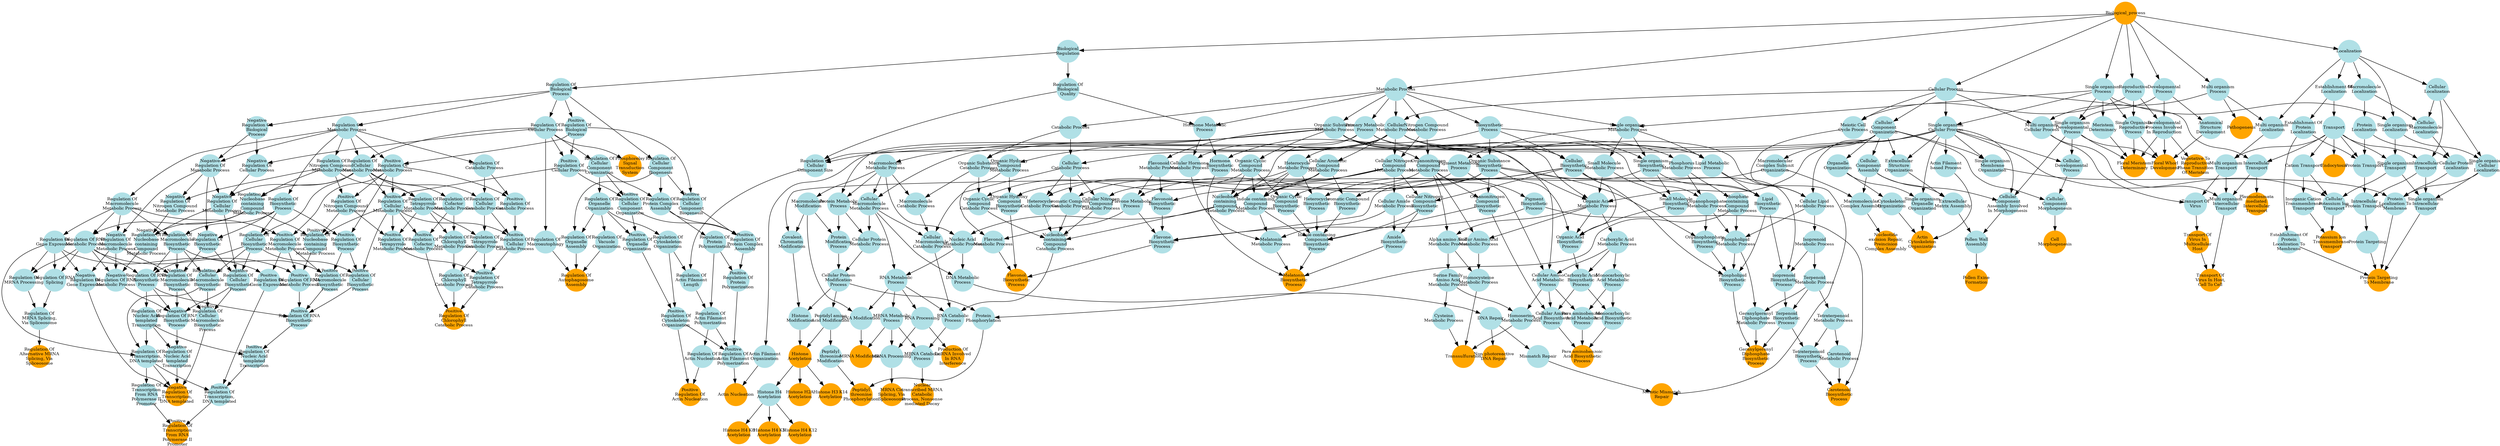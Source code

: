 digraph {
1 [style="filled", fixedsize="true", fontsize="10", shape="circle", width="0.75", fillcolor="orange", label="Biological_process", color="transparent"];
2 [style="filled", fixedsize="true", fontsize="10", shape="circle", width="0.75", fillcolor="powderblue", label="Biological
Regulation", color="transparent"];
3 [style="filled", fixedsize="true", fontsize="10", shape="circle", width="0.75", fillcolor="powderblue", label="Regulation Of
Biological
Process", color="transparent"];
4 [style="filled", fixedsize="true", fontsize="10", shape="circle", width="0.75", fillcolor="powderblue", label="Regulation Of
Metabolic Process", color="transparent"];
5 [style="filled", fixedsize="true", fontsize="10", shape="circle", width="0.75", fillcolor="powderblue", label="Regulation Of
Macromolecule
Metabolic Process", color="transparent"];
6 [style="filled", fixedsize="true", fontsize="10", shape="circle", width="0.75", fillcolor="powderblue", label="Regulation Of
Gene Expression", color="transparent"];
7 [style="filled", fixedsize="true", fontsize="10", shape="circle", width="0.75", fillcolor="powderblue", label="Regulation Of
Biosynthetic
Process", color="transparent"];
8 [style="filled", fixedsize="true", fontsize="10", shape="circle", width="0.75", fillcolor="powderblue", label="Regulation Of
Macromolecule
Biosynthetic
Process", color="transparent"];
9 [style="filled", fixedsize="true", fontsize="10", shape="circle", width="0.75", fillcolor="powderblue", label="Regulation Of
Cellular Process", color="transparent"];
10 [style="filled", fixedsize="true", fontsize="10", shape="circle", width="0.75", fillcolor="powderblue", label="Regulation Of
Cellular
Metabolic Process", color="transparent"];
11 [style="filled", fixedsize="true", fontsize="10", shape="circle", width="0.75", fillcolor="powderblue", label="Regulation Of
Cellular
Biosynthetic
Process", color="transparent"];
12 [style="filled", fixedsize="true", fontsize="10", shape="circle", width="0.75", fillcolor="powderblue", label="Regulation Of
Nitrogen Compound
Metabolic Process", color="transparent"];
13 [style="filled", fixedsize="true", fontsize="10", shape="circle", width="0.75", fillcolor="powderblue", label="Regulation Of
Nucleobase
containing
Compound
Metabolic Process", color="transparent"];
14 [style="filled", fixedsize="true", fontsize="10", shape="circle", width="0.75", fillcolor="powderblue", label="Regulation Of RNA
Metabolic Process", color="transparent"];
15 [style="filled", fixedsize="true", fontsize="10", shape="circle", width="0.75", fillcolor="powderblue", label="Regulation Of RNA
Biosynthetic
Process", color="transparent"];
16 [style="filled", fixedsize="true", fontsize="10", shape="circle", width="0.75", fillcolor="powderblue", label="Regulation Of
Nucleic Acid
templated
Transcription", color="transparent"];
17 [style="filled", fixedsize="true", fontsize="10", shape="circle", width="0.75", fillcolor="powderblue", label="Regulation Of
Cellular
Macromolecule
Biosynthetic
Process", color="transparent"];
18 [style="filled", fixedsize="true", fontsize="10", shape="circle", width="0.75", fillcolor="powderblue", label="Regulation Of
Transcription,
DNA templated", color="transparent"];
19 [style="filled", fixedsize="true", fontsize="10", shape="circle", width="0.75", fillcolor="powderblue", label="Regulation Of
Transcription
From RNA
Polymerase II
Promoter", color="transparent"];
20 [style="filled", fixedsize="true", fontsize="10", shape="circle", width="0.75", fillcolor="powderblue", label="Positive
Regulation Of
Biological
Process", color="transparent"];
21 [style="filled", fixedsize="true", fontsize="10", shape="circle", width="0.75", fillcolor="powderblue", label="Positive
Regulation Of
Metabolic Process", color="transparent"];
22 [style="filled", fixedsize="true", fontsize="10", shape="circle", width="0.75", fillcolor="powderblue", label="Positive
Regulation Of
Macromolecule
Metabolic Process", color="transparent"];
23 [style="filled", fixedsize="true", fontsize="10", shape="circle", width="0.75", fillcolor="powderblue", label="Positive
Regulation Of
Gene Expression", color="transparent"];
24 [style="filled", fixedsize="true", fontsize="10", shape="circle", width="0.75", fillcolor="powderblue", label="Positive
Regulation Of
Biosynthetic
Process", color="transparent"];
25 [style="filled", fixedsize="true", fontsize="10", shape="circle", width="0.75", fillcolor="powderblue", label="Positive
Regulation Of
Macromolecule
Biosynthetic
Process", color="transparent"];
26 [style="filled", fixedsize="true", fontsize="10", shape="circle", width="0.75", fillcolor="powderblue", label="Positive
Regulation Of
Cellular Process", color="transparent"];
27 [style="filled", fixedsize="true", fontsize="10", shape="circle", width="0.75", fillcolor="powderblue", label="Positive
Regulation Of
Cellular
Metabolic Process", color="transparent"];
28 [style="filled", fixedsize="true", fontsize="10", shape="circle", width="0.75", fillcolor="powderblue", label="Positive
Regulation Of
Cellular
Biosynthetic
Process", color="transparent"];
29 [style="filled", fixedsize="true", fontsize="10", shape="circle", width="0.75", fillcolor="powderblue", label="Positive
Regulation Of
Nitrogen Compound
Metabolic Process", color="transparent"];
30 [style="filled", fixedsize="true", fontsize="10", shape="circle", width="0.75", fillcolor="powderblue", label="Positive
Regulation Of
Nucleobase
containing
Compound
Metabolic Process", color="transparent"];
31 [style="filled", fixedsize="true", fontsize="10", shape="circle", width="0.75", fillcolor="powderblue", label="Positive
Regulation Of RNA
Metabolic Process", color="transparent"];
32 [style="filled", fixedsize="true", fontsize="10", shape="circle", width="0.75", fillcolor="powderblue", label="Positive
Regulation Of RNA
Biosynthetic
Process", color="transparent"];
33 [style="filled", fixedsize="true", fontsize="10", shape="circle", width="0.75", fillcolor="powderblue", label="Positive
Regulation Of
Nucleic Acid
templated
Transcription", color="transparent"];
34 [style="filled", fixedsize="true", fontsize="10", shape="circle", width="0.75", fillcolor="powderblue", label="Positive
Regulation Of
Transcription,
DNA templated", color="transparent"];
35 [style="filled", fixedsize="true", fontsize="10", shape="circle", width="0.75", fillcolor="orange", label="Positive
Regulation Of
Transcription
From RNA
Polymerase II
Promoter", color="transparent"];
36 [style="filled", fixedsize="true", fontsize="10", shape="circle", width="0.75", fillcolor="powderblue", label="Metabolic Process", color="transparent"];
37 [style="filled", fixedsize="true", fontsize="10", shape="circle", width="0.75", fillcolor="powderblue", label="Organic Substance
Metabolic Process", color="transparent"];
38 [style="filled", fixedsize="true", fontsize="10", shape="circle", width="0.75", fillcolor="powderblue", label="Macromolecule
Metabolic Process", color="transparent"];
39 [style="filled", fixedsize="true", fontsize="10", shape="circle", width="0.75", fillcolor="powderblue", label="Primary Metabolic
Process", color="transparent"];
40 [style="filled", fixedsize="true", fontsize="10", shape="circle", width="0.75", fillcolor="powderblue", label="Protein Metabolic
Process", color="transparent"];
41 [style="filled", fixedsize="true", fontsize="10", shape="circle", width="0.75", fillcolor="powderblue", label="Macromolecule
Modification", color="transparent"];
42 [style="filled", fixedsize="true", fontsize="10", shape="circle", width="0.75", fillcolor="powderblue", label="Protein
Modification
Process", color="transparent"];
43 [style="filled", fixedsize="true", fontsize="10", shape="circle", width="0.75", fillcolor="powderblue", label="Cellular Process", color="transparent"];
44 [style="filled", fixedsize="true", fontsize="10", shape="circle", width="0.75", fillcolor="powderblue", label="Cellular
Metabolic Process", color="transparent"];
45 [style="filled", fixedsize="true", fontsize="10", shape="circle", width="0.75", fillcolor="powderblue", label="Cellular
Macromolecule
Metabolic Process", color="transparent"];
46 [style="filled", fixedsize="true", fontsize="10", shape="circle", width="0.75", fillcolor="powderblue", label="Cellular Protein
Metabolic Process", color="transparent"];
47 [style="filled", fixedsize="true", fontsize="10", shape="circle", width="0.75", fillcolor="powderblue", label="Cellular Protein
Modification
Process", color="transparent"];
48 [style="filled", fixedsize="true", fontsize="10", shape="circle", width="0.75", fillcolor="powderblue", label="Cellular
Component
Organization", color="transparent"];
49 [style="filled", fixedsize="true", fontsize="10", shape="circle", width="0.75", fillcolor="powderblue", label="Macromolecular
Complex Subunit
Organization", color="transparent"];
50 [style="filled", fixedsize="true", fontsize="10", shape="circle", width="0.75", fillcolor="powderblue", label="Covalent
Chromatin
Modification", color="transparent"];
51 [style="filled", fixedsize="true", fontsize="10", shape="circle", width="0.75", fillcolor="powderblue", label="Histone
Modification", color="transparent"];
52 [style="filled", fixedsize="true", fontsize="10", shape="circle", width="0.75", fillcolor="powderblue", label="Peptidyl amino
Acid Modification", color="transparent"];
53 [style="filled", fixedsize="true", fontsize="10", shape="circle", width="0.75", fillcolor="orange", label="Histone
Acetylation", color="transparent"];
54 [style="filled", fixedsize="true", fontsize="10", shape="circle", width="0.75", fillcolor="powderblue", label="Histone H4
Acetylation", color="transparent"];
55 [style="filled", fixedsize="true", fontsize="10", shape="circle", width="0.75", fillcolor="orange", label="Histone H4 K12
Acetylation", color="transparent"];
56 [style="filled", fixedsize="true", fontsize="10", shape="circle", width="0.75", fillcolor="powderblue", label="Organelle
Organization", color="transparent"];
57 [style="filled", fixedsize="true", fontsize="10", shape="circle", width="0.75", fillcolor="powderblue", label="Cytoskeleton
Organization", color="transparent"];
58 [style="filled", fixedsize="true", fontsize="10", shape="circle", width="0.75", fillcolor="powderblue", label="Single organism
Process", color="transparent"];
59 [style="filled", fixedsize="true", fontsize="10", shape="circle", width="0.75", fillcolor="powderblue", label="Single organism
Cellular Process", color="transparent"];
60 [style="filled", fixedsize="true", fontsize="10", shape="circle", width="0.75", fillcolor="powderblue", label="Actin Filament
based Process", color="transparent"];
61 [style="filled", fixedsize="true", fontsize="10", shape="circle", width="0.75", fillcolor="powderblue", label="Single organism
Organelle
Organization", color="transparent"];
62 [style="filled", fixedsize="true", fontsize="10", shape="circle", width="0.75", fillcolor="orange", label="Actin
Cytoskeleton
Organization", color="transparent"];
63 [style="filled", fixedsize="true", fontsize="10", shape="circle", width="0.75", fillcolor="orange", label="Histone H4 K8
Acetylation", color="transparent"];
64 [style="filled", fixedsize="true", fontsize="10", shape="circle", width="0.75", fillcolor="powderblue", label="Flavonoid
Metabolic Process", color="transparent"];
65 [style="filled", fixedsize="true", fontsize="10", shape="circle", width="0.75", fillcolor="powderblue", label="Biosynthetic
Process", color="transparent"];
66 [style="filled", fixedsize="true", fontsize="10", shape="circle", width="0.75", fillcolor="powderblue", label="Organic Substance
Biosynthetic
Process", color="transparent"];
67 [style="filled", fixedsize="true", fontsize="10", shape="circle", width="0.75", fillcolor="powderblue", label="Flavonoid
Biosynthetic
Process", color="transparent"];
68 [style="filled", fixedsize="true", fontsize="10", shape="circle", width="0.75", fillcolor="powderblue", label="Single organism
Metabolic Process", color="transparent"];
69 [style="filled", fixedsize="true", fontsize="10", shape="circle", width="0.75", fillcolor="powderblue", label="Single organism
Biosynthetic
Process", color="transparent"];
70 [style="filled", fixedsize="true", fontsize="10", shape="circle", width="0.75", fillcolor="powderblue", label="Pigment Metabolic
Process", color="transparent"];
71 [style="filled", fixedsize="true", fontsize="10", shape="circle", width="0.75", fillcolor="powderblue", label="Pigment
Biosynthetic
Process", color="transparent"];
72 [style="filled", fixedsize="true", fontsize="10", shape="circle", width="0.75", fillcolor="powderblue", label="Flavone Metabolic
Process", color="transparent"];
73 [style="filled", fixedsize="true", fontsize="10", shape="circle", width="0.75", fillcolor="powderblue", label="Flavone
Biosynthetic
Process", color="transparent"];
74 [style="filled", fixedsize="true", fontsize="10", shape="circle", width="0.75", fillcolor="powderblue", label="Organic Hydroxy
Compound
Metabolic Process", color="transparent"];
75 [style="filled", fixedsize="true", fontsize="10", shape="circle", width="0.75", fillcolor="powderblue", label="Flavonol
Metabolic Process", color="transparent"];
76 [style="filled", fixedsize="true", fontsize="10", shape="circle", width="0.75", fillcolor="powderblue", label="Organic Hydroxy
Compound
Biosynthetic
Process", color="transparent"];
77 [style="filled", fixedsize="true", fontsize="10", shape="circle", width="0.75", fillcolor="orange", label="Flavonol
Biosynthetic
Process", color="transparent"];
78 [style="filled", fixedsize="true", fontsize="10", shape="circle", width="0.75", fillcolor="powderblue", label="Localization", color="transparent"];
79 [style="filled", fixedsize="true", fontsize="10", shape="circle", width="0.75", fillcolor="powderblue", label="Establishment Of
Localization", color="transparent"];
80 [style="filled", fixedsize="true", fontsize="10", shape="circle", width="0.75", fillcolor="powderblue", label="Transport", color="transparent"];
81 [style="filled", fixedsize="true", fontsize="10", shape="circle", width="0.75", fillcolor="powderblue", label="Intercellular
Transport", color="transparent"];
82 [style="filled", fixedsize="true", fontsize="10", shape="circle", width="0.75", fillcolor="orange", label="Plasmodesmata
mediated
Intercellular
Transport", color="transparent"];
83 [style="filled", fixedsize="true", fontsize="10", shape="circle", width="0.75", fillcolor="orange", label="Histone H2A
Acetylation", color="transparent"];
84 [style="filled", fixedsize="true", fontsize="10", shape="circle", width="0.75", fillcolor="powderblue", label="Cellular Aromatic
Compound
Metabolic Process", color="transparent"];
85 [style="filled", fixedsize="true", fontsize="10", shape="circle", width="0.75", fillcolor="powderblue", label="Nitrogen Compound
Metabolic Process", color="transparent"];
86 [style="filled", fixedsize="true", fontsize="10", shape="circle", width="0.75", fillcolor="powderblue", label="Cellular Nitrogen
Compound
Metabolic Process", color="transparent"];
87 [style="filled", fixedsize="true", fontsize="10", shape="circle", width="0.75", fillcolor="powderblue", label="Heterocycle
Metabolic Process", color="transparent"];
88 [style="filled", fixedsize="true", fontsize="10", shape="circle", width="0.75", fillcolor="powderblue", label="Organic Cyclic
Compound
Metabolic Process", color="transparent"];
89 [style="filled", fixedsize="true", fontsize="10", shape="circle", width="0.75", fillcolor="powderblue", label="Nucleobase
containing
Compound
Metabolic Process", color="transparent"];
90 [style="filled", fixedsize="true", fontsize="10", shape="circle", width="0.75", fillcolor="powderblue", label="Nucleic Acid
Metabolic Process", color="transparent"];
91 [style="filled", fixedsize="true", fontsize="10", shape="circle", width="0.75", fillcolor="powderblue", label="DNA Metabolic
Process", color="transparent"];
92 [style="filled", fixedsize="true", fontsize="10", shape="circle", width="0.75", fillcolor="powderblue", label="DNA Repair", color="transparent"];
93 [style="filled", fixedsize="true", fontsize="10", shape="circle", width="0.75", fillcolor="orange", label="Non photoreactive
DNA Repair", color="transparent"];
94 [style="filled", fixedsize="true", fontsize="10", shape="circle", width="0.75", fillcolor="powderblue", label="Reproductive
Process", color="transparent"];
95 [style="filled", fixedsize="true", fontsize="10", shape="circle", width="0.75", fillcolor="powderblue", label="Developmental
Process", color="transparent"];
96 [style="filled", fixedsize="true", fontsize="10", shape="circle", width="0.75", fillcolor="powderblue", label="Developmental
Process Involved
In Reproduction", color="transparent"];
97 [style="filled", fixedsize="true", fontsize="10", shape="circle", width="0.75", fillcolor="powderblue", label="Single Organism
Reproductive
Process", color="transparent"];
98 [style="filled", fixedsize="true", fontsize="10", shape="circle", width="0.75", fillcolor="powderblue", label="Single organism
Developmental
Process", color="transparent"];
99 [style="filled", fixedsize="true", fontsize="10", shape="circle", width="0.75", fillcolor="powderblue", label="Anatomical
Structure
Development", color="transparent"];
100 [style="filled", fixedsize="true", fontsize="10", shape="circle", width="0.75", fillcolor="orange", label="Floral Whorl
Development", color="transparent"];
101 [style="filled", fixedsize="true", fontsize="10", shape="circle", width="0.75", fillcolor="powderblue", label="Small Molecule
Metabolic Process", color="transparent"];
102 [style="filled", fixedsize="true", fontsize="10", shape="circle", width="0.75", fillcolor="powderblue", label="Organic Acid
Metabolic Process", color="transparent"];
103 [style="filled", fixedsize="true", fontsize="10", shape="circle", width="0.75", fillcolor="powderblue", label="Carboxylic Acid
Metabolic Process", color="transparent"];
104 [style="filled", fixedsize="true", fontsize="10", shape="circle", width="0.75", fillcolor="powderblue", label="Organonitrogen
Compound
Metabolic Process", color="transparent"];
105 [style="filled", fixedsize="true", fontsize="10", shape="circle", width="0.75", fillcolor="powderblue", label="Cellular Amino
Acid Metabolic
Process", color="transparent"];
106 [style="filled", fixedsize="true", fontsize="10", shape="circle", width="0.75", fillcolor="powderblue", label="Cellular
Biosynthetic
Process", color="transparent"];
107 [style="filled", fixedsize="true", fontsize="10", shape="circle", width="0.75", fillcolor="powderblue", label="Small Molecule
Biosynthetic
Process", color="transparent"];
108 [style="filled", fixedsize="true", fontsize="10", shape="circle", width="0.75", fillcolor="powderblue", label="Organic Acid
Biosynthetic
Process", color="transparent"];
109 [style="filled", fixedsize="true", fontsize="10", shape="circle", width="0.75", fillcolor="powderblue", label="Carboxylic Acid
Biosynthetic
Process", color="transparent"];
110 [style="filled", fixedsize="true", fontsize="10", shape="circle", width="0.75", fillcolor="powderblue", label="Organonitrogen
Compound
Biosynthetic
Process", color="transparent"];
111 [style="filled", fixedsize="true", fontsize="10", shape="circle", width="0.75", fillcolor="powderblue", label="Cellular Amino
Acid Biosynthetic
Process", color="transparent"];
112 [style="filled", fixedsize="true", fontsize="10", shape="circle", width="0.75", fillcolor="powderblue", label="Monocarboxylic
Acid Metabolic
Process", color="transparent"];
113 [style="filled", fixedsize="true", fontsize="10", shape="circle", width="0.75", fillcolor="powderblue", label="Para aminobenzoic
Acid Metabolic
Process", color="transparent"];
114 [style="filled", fixedsize="true", fontsize="10", shape="circle", width="0.75", fillcolor="powderblue", label="Monocarboxylic
Acid Biosynthetic
Process", color="transparent"];
115 [style="filled", fixedsize="true", fontsize="10", shape="circle", width="0.75", fillcolor="orange", label="Para aminobenzoic
Acid Biosynthetic
Process", color="transparent"];
116 [style="filled", fixedsize="true", fontsize="10", shape="circle", width="0.75", fillcolor="powderblue", label="Phosphorus
Metabolic Process", color="transparent"];
117 [style="filled", fixedsize="true", fontsize="10", shape="circle", width="0.75", fillcolor="powderblue", label="Phosphate
containing
Compound
Metabolic Process", color="transparent"];
118 [style="filled", fixedsize="true", fontsize="10", shape="circle", width="0.75", fillcolor="powderblue", label="Protein
Phosphorylation", color="transparent"];
119 [style="filled", fixedsize="true", fontsize="10", shape="circle", width="0.75", fillcolor="powderblue", label="Peptidyl
threonine
Modification", color="transparent"];
120 [style="filled", fixedsize="true", fontsize="10", shape="circle", width="0.75", fillcolor="orange", label="Peptidyl
threonine
Phosphorylation", color="transparent"];
121 [style="filled", fixedsize="true", fontsize="10", shape="circle", width="0.75", fillcolor="orange", label="Histone H3 K14
Acetylation", color="transparent"];
122 [style="filled", fixedsize="true", fontsize="10", shape="circle", width="0.75", fillcolor="orange", label="Endocytosis", color="transparent"];
123 [style="filled", fixedsize="true", fontsize="10", shape="circle", width="0.75", fillcolor="powderblue", label="Multi organism
Process", color="transparent"];
124 [style="filled", fixedsize="true", fontsize="10", shape="circle", width="0.75", fillcolor="powderblue", label="Multi organism
Cellular Process", color="transparent"];
125 [style="filled", fixedsize="true", fontsize="10", shape="circle", width="0.75", fillcolor="powderblue", label="Multi organism
Localization", color="transparent"];
126 [style="filled", fixedsize="true", fontsize="10", shape="circle", width="0.75", fillcolor="powderblue", label="Multi organism
Transport", color="transparent"];
127 [style="filled", fixedsize="true", fontsize="10", shape="circle", width="0.75", fillcolor="powderblue", label="Transport Of
Virus", color="transparent"];
128 [style="filled", fixedsize="true", fontsize="10", shape="circle", width="0.75", fillcolor="orange", label="Transport Of
Virus In
Multicellular
Host", color="transparent"];
129 [style="filled", fixedsize="true", fontsize="10", shape="circle", width="0.75", fillcolor="powderblue", label="Cellular
Component
Assembly", color="transparent"];
130 [style="filled", fixedsize="true", fontsize="10", shape="circle", width="0.75", fillcolor="powderblue", label="Cellular
Component
Assembly Involved
In Morphogenesis", color="transparent"];
131 [style="filled", fixedsize="true", fontsize="10", shape="circle", width="0.75", fillcolor="powderblue", label="Extracellular
Structure
Organization", color="transparent"];
132 [style="filled", fixedsize="true", fontsize="10", shape="circle", width="0.75", fillcolor="powderblue", label="Extracellular
Matrix Assembly", color="transparent"];
133 [style="filled", fixedsize="true", fontsize="10", shape="circle", width="0.75", fillcolor="powderblue", label="Pollen Wall
Assembly", color="transparent"];
134 [style="filled", fixedsize="true", fontsize="10", shape="circle", width="0.75", fillcolor="orange", label="Pollen Exine
Formation", color="transparent"];
135 [style="filled", fixedsize="true", fontsize="10", shape="circle", width="0.75", fillcolor="orange", label="Histone H4 K5
Acetylation", color="transparent"];
136 [style="filled", fixedsize="true", fontsize="10", shape="circle", width="0.75", fillcolor="powderblue", label="Regulation Of
Macroautophagy", color="transparent"];
137 [style="filled", fixedsize="true", fontsize="10", shape="circle", width="0.75", fillcolor="powderblue", label="Regulation Of
Cellular
Component
Organization", color="transparent"];
138 [style="filled", fixedsize="true", fontsize="10", shape="circle", width="0.75", fillcolor="powderblue", label="Regulation Of
Organelle
Organization", color="transparent"];
139 [style="filled", fixedsize="true", fontsize="10", shape="circle", width="0.75", fillcolor="powderblue", label="Regulation Of
Vacuole
Organization", color="transparent"];
140 [style="filled", fixedsize="true", fontsize="10", shape="circle", width="0.75", fillcolor="powderblue", label="Regulation Of
Cellular
Component
Biogenesis", color="transparent"];
141 [style="filled", fixedsize="true", fontsize="10", shape="circle", width="0.75", fillcolor="powderblue", label="Regulation Of
Organelle
Assembly", color="transparent"];
142 [style="filled", fixedsize="true", fontsize="10", shape="circle", width="0.75", fillcolor="orange", label="Regulation Of
Autophagosome
Assembly", color="transparent"];
143 [style="filled", fixedsize="true", fontsize="10", shape="circle", width="0.75", fillcolor="powderblue", label="Regulation Of
Cofactor
Metabolic Process", color="transparent"];
144 [style="filled", fixedsize="true", fontsize="10", shape="circle", width="0.75", fillcolor="powderblue", label="Regulation Of
Tetrapyrrole
Metabolic Process", color="transparent"];
145 [style="filled", fixedsize="true", fontsize="10", shape="circle", width="0.75", fillcolor="powderblue", label="Regulation Of
Chlorophyll
Metabolic Process", color="transparent"];
146 [style="filled", fixedsize="true", fontsize="10", shape="circle", width="0.75", fillcolor="powderblue", label="Regulation Of
Catabolic Process", color="transparent"];
147 [style="filled", fixedsize="true", fontsize="10", shape="circle", width="0.75", fillcolor="powderblue", label="Regulation Of
Cellular
Catabolic Process", color="transparent"];
148 [style="filled", fixedsize="true", fontsize="10", shape="circle", width="0.75", fillcolor="powderblue", label="Regulation Of
Tetrapyrrole
Catabolic Process", color="transparent"];
149 [style="filled", fixedsize="true", fontsize="10", shape="circle", width="0.75", fillcolor="powderblue", label="Regulation Of
Chlorophyll
Catabolic Process", color="transparent"];
150 [style="filled", fixedsize="true", fontsize="10", shape="circle", width="0.75", fillcolor="powderblue", label="Positive
Regulation Of
Cofactor
Metabolic Process", color="transparent"];
151 [style="filled", fixedsize="true", fontsize="10", shape="circle", width="0.75", fillcolor="powderblue", label="Positive
Regulation Of
Catabolic Process", color="transparent"];
152 [style="filled", fixedsize="true", fontsize="10", shape="circle", width="0.75", fillcolor="powderblue", label="Positive
Regulation Of
Cellular
Catabolic Process", color="transparent"];
153 [style="filled", fixedsize="true", fontsize="10", shape="circle", width="0.75", fillcolor="powderblue", label="Positive
Regulation Of
Tetrapyrrole
Metabolic Process", color="transparent"];
154 [style="filled", fixedsize="true", fontsize="10", shape="circle", width="0.75", fillcolor="powderblue", label="Positive
Regulation Of
Tetrapyrrole
Catabolic Process", color="transparent"];
155 [style="filled", fixedsize="true", fontsize="10", shape="circle", width="0.75", fillcolor="orange", label="Positive
Regulation Of
Chlorophyll
Catabolic Process", color="transparent"];
156 [style="filled", fixedsize="true", fontsize="10", shape="circle", width="0.75", fillcolor="powderblue", label="RNA Metabolic
Process", color="transparent"];
157 [style="filled", fixedsize="true", fontsize="10", shape="circle", width="0.75", fillcolor="powderblue", label="RNA Modification", color="transparent"];
158 [style="filled", fixedsize="true", fontsize="10", shape="circle", width="0.75", fillcolor="powderblue", label="MRNA Metabolic
Process", color="transparent"];
159 [style="filled", fixedsize="true", fontsize="10", shape="circle", width="0.75", fillcolor="orange", label="MRNA Modification", color="transparent"];
160 [style="filled", fixedsize="true", fontsize="10", shape="circle", width="0.75", fillcolor="powderblue", label="Macromolecule
Localization", color="transparent"];
161 [style="filled", fixedsize="true", fontsize="10", shape="circle", width="0.75", fillcolor="powderblue", label="Protein
Localization", color="transparent"];
162 [style="filled", fixedsize="true", fontsize="10", shape="circle", width="0.75", fillcolor="powderblue", label="Establishment Of
Protein
Localization", color="transparent"];
163 [style="filled", fixedsize="true", fontsize="10", shape="circle", width="0.75", fillcolor="powderblue", label="Protein Transport", color="transparent"];
164 [style="filled", fixedsize="true", fontsize="10", shape="circle", width="0.75", fillcolor="powderblue", label="Cellular
Localization", color="transparent"];
165 [style="filled", fixedsize="true", fontsize="10", shape="circle", width="0.75", fillcolor="powderblue", label="Intracellular
Transport", color="transparent"];
166 [style="filled", fixedsize="true", fontsize="10", shape="circle", width="0.75", fillcolor="powderblue", label="Intracellular
Protein Transport", color="transparent"];
167 [style="filled", fixedsize="true", fontsize="10", shape="circle", width="0.75", fillcolor="powderblue", label="Protein Targeting", color="transparent"];
168 [style="filled", fixedsize="true", fontsize="10", shape="circle", width="0.75", fillcolor="powderblue", label="Cellular
Macromolecule
Localization", color="transparent"];
169 [style="filled", fixedsize="true", fontsize="10", shape="circle", width="0.75", fillcolor="powderblue", label="Cellular Protein
Localization", color="transparent"];
170 [style="filled", fixedsize="true", fontsize="10", shape="circle", width="0.75", fillcolor="powderblue", label="Single organism
Membrane
Organization", color="transparent"];
171 [style="filled", fixedsize="true", fontsize="10", shape="circle", width="0.75", fillcolor="powderblue", label="Single organism
Localization", color="transparent"];
172 [style="filled", fixedsize="true", fontsize="10", shape="circle", width="0.75", fillcolor="powderblue", label="Single organism
Cellular
Localization", color="transparent"];
173 [style="filled", fixedsize="true", fontsize="10", shape="circle", width="0.75", fillcolor="powderblue", label="Protein
Localization To
Membrane", color="transparent"];
174 [style="filled", fixedsize="true", fontsize="10", shape="circle", width="0.75", fillcolor="powderblue", label="Establishment Of
Protein
Localization To
Membrane", color="transparent"];
175 [style="filled", fixedsize="true", fontsize="10", shape="circle", width="0.75", fillcolor="powderblue", label="Single organism
Transport", color="transparent"];
176 [style="filled", fixedsize="true", fontsize="10", shape="circle", width="0.75", fillcolor="powderblue", label="Single organism
Intracellular
Transport", color="transparent"];
177 [style="filled", fixedsize="true", fontsize="10", shape="circle", width="0.75", fillcolor="orange", label="Protein Targeting
To Membrane", color="transparent"];
178 [style="filled", fixedsize="true", fontsize="10", shape="circle", width="0.75", fillcolor="orange", label="Pathogenesis", color="transparent"];
179 [style="filled", fixedsize="true", fontsize="10", shape="circle", width="0.75", fillcolor="powderblue", label="Macromolecular
Complex Assembly", color="transparent"];
180 [style="filled", fixedsize="true", fontsize="10", shape="circle", width="0.75", fillcolor="orange", label="Nucleotide
excision Repair,
Preincision
Complex Assembly", color="transparent"];
181 [style="filled", fixedsize="true", fontsize="10", shape="circle", width="0.75", fillcolor="powderblue", label="Cellular
Developmental
Process", color="transparent"];
182 [style="filled", fixedsize="true", fontsize="10", shape="circle", width="0.75", fillcolor="powderblue", label="Cellular
Component
Morphogenesis", color="transparent"];
183 [style="filled", fixedsize="true", fontsize="10", shape="circle", width="0.75", fillcolor="orange", label="Cell
Morphogenesis", color="transparent"];
184 [style="filled", fixedsize="true", fontsize="10", shape="circle", width="0.75", fillcolor="powderblue", label="RNA Processing", color="transparent"];
185 [style="filled", fixedsize="true", fontsize="10", shape="circle", width="0.75", fillcolor="powderblue", label="MRNA Processing", color="transparent"];
186 [style="filled", fixedsize="true", fontsize="10", shape="circle", width="0.75", fillcolor="orange", label="MRNA Cis
Splicing, Via
Spliceosome", color="transparent"];
187 [style="filled", fixedsize="true", fontsize="10", shape="circle", width="0.75", fillcolor="powderblue", label="Cation Transport", color="transparent"];
188 [style="filled", fixedsize="true", fontsize="10", shape="circle", width="0.75", fillcolor="powderblue", label="Cellular
Potassium Ion
Transport", color="transparent"];
189 [style="filled", fixedsize="true", fontsize="10", shape="circle", width="0.75", fillcolor="powderblue", label="Inorganic Cation
Transmembrane
Transport", color="transparent"];
190 [style="filled", fixedsize="true", fontsize="10", shape="circle", width="0.75", fillcolor="orange", label="Potassium Ion
Transmembrane
Transport", color="transparent"];
191 [style="filled", fixedsize="true", fontsize="10", shape="circle", width="0.75", fillcolor="orange", label="Phosphorelay
Signal
Transduction
System", color="transparent"];
192 [style="filled", fixedsize="true", fontsize="10", shape="circle", width="0.75", fillcolor="orange", label="Production Of
LsiRNA Involved
In RNA
Interference", color="transparent"];
193 [style="filled", fixedsize="true", fontsize="10", shape="circle", width="0.75", fillcolor="powderblue", label="Organophosphate
Metabolic Process", color="transparent"];
194 [style="filled", fixedsize="true", fontsize="10", shape="circle", width="0.75", fillcolor="powderblue", label="Lipid Metabolic
Process", color="transparent"];
195 [style="filled", fixedsize="true", fontsize="10", shape="circle", width="0.75", fillcolor="powderblue", label="Cellular Lipid
Metabolic Process", color="transparent"];
196 [style="filled", fixedsize="true", fontsize="10", shape="circle", width="0.75", fillcolor="powderblue", label="Phospholipid
Metabolic Process", color="transparent"];
197 [style="filled", fixedsize="true", fontsize="10", shape="circle", width="0.75", fillcolor="powderblue", label="Lipid
Biosynthetic
Process", color="transparent"];
198 [style="filled", fixedsize="true", fontsize="10", shape="circle", width="0.75", fillcolor="powderblue", label="Organophosphate
Biosynthetic
Process", color="transparent"];
199 [style="filled", fixedsize="true", fontsize="10", shape="circle", width="0.75", fillcolor="powderblue", label="Phospholipid
Biosynthetic
Process", color="transparent"];
200 [style="filled", fixedsize="true", fontsize="10", shape="circle", width="0.75", fillcolor="powderblue", label="Isoprenoid
Metabolic Process", color="transparent"];
201 [style="filled", fixedsize="true", fontsize="10", shape="circle", width="0.75", fillcolor="powderblue", label="Terpenoid
Metabolic Process", color="transparent"];
202 [style="filled", fixedsize="true", fontsize="10", shape="circle", width="0.75", fillcolor="powderblue", label="Isoprenoid
Biosynthetic
Process", color="transparent"];
203 [style="filled", fixedsize="true", fontsize="10", shape="circle", width="0.75", fillcolor="powderblue", label="Terpenoid
Biosynthetic
Process", color="transparent"];
204 [style="filled", fixedsize="true", fontsize="10", shape="circle", width="0.75", fillcolor="powderblue", label="Geranylgeranyl
Diphosphate
Metabolic Process", color="transparent"];
205 [style="filled", fixedsize="true", fontsize="10", shape="circle", width="0.75", fillcolor="orange", label="Geranylgeranyl
Diphosphate
Biosynthetic
Process", color="transparent"];
206 [style="filled", fixedsize="true", fontsize="10", shape="circle", width="0.75", fillcolor="powderblue", label="Tetraterpenoid
Metabolic Process", color="transparent"];
207 [style="filled", fixedsize="true", fontsize="10", shape="circle", width="0.75", fillcolor="powderblue", label="Tetraterpenoid
Biosynthetic
Process", color="transparent"];
208 [style="filled", fixedsize="true", fontsize="10", shape="circle", width="0.75", fillcolor="powderblue", label="Carotenoid
Metabolic Process", color="transparent"];
209 [style="filled", fixedsize="true", fontsize="10", shape="circle", width="0.75", fillcolor="orange", label="Carotenoid
Biosynthetic
Process", color="transparent"];
210 [style="filled", fixedsize="true", fontsize="10", shape="circle", width="0.75", fillcolor="powderblue", label="Catabolic Process", color="transparent"];
211 [style="filled", fixedsize="true", fontsize="10", shape="circle", width="0.75", fillcolor="powderblue", label="Cellular
Catabolic Process", color="transparent"];
212 [style="filled", fixedsize="true", fontsize="10", shape="circle", width="0.75", fillcolor="powderblue", label="Aromatic Compound
Catabolic Process", color="transparent"];
213 [style="filled", fixedsize="true", fontsize="10", shape="circle", width="0.75", fillcolor="powderblue", label="Cellular Nitrogen
Compound
Catabolic Process", color="transparent"];
214 [style="filled", fixedsize="true", fontsize="10", shape="circle", width="0.75", fillcolor="powderblue", label="Heterocycle
Catabolic Process", color="transparent"];
215 [style="filled", fixedsize="true", fontsize="10", shape="circle", width="0.75", fillcolor="powderblue", label="Organic Substance
Catabolic Process", color="transparent"];
216 [style="filled", fixedsize="true", fontsize="10", shape="circle", width="0.75", fillcolor="powderblue", label="Organic Cyclic
Compound
Catabolic Process", color="transparent"];
217 [style="filled", fixedsize="true", fontsize="10", shape="circle", width="0.75", fillcolor="powderblue", label="Nucleobase
containing
Compound
Catabolic Process", color="transparent"];
218 [style="filled", fixedsize="true", fontsize="10", shape="circle", width="0.75", fillcolor="powderblue", label="Macromolecule
Catabolic Process", color="transparent"];
219 [style="filled", fixedsize="true", fontsize="10", shape="circle", width="0.75", fillcolor="powderblue", label="Cellular
Macromolecule
Catabolic Process", color="transparent"];
220 [style="filled", fixedsize="true", fontsize="10", shape="circle", width="0.75", fillcolor="powderblue", label="RNA Catabolic
Process", color="transparent"];
221 [style="filled", fixedsize="true", fontsize="10", shape="circle", width="0.75", fillcolor="powderblue", label="MRNA Catabolic
Process", color="transparent"];
222 [style="filled", fixedsize="true", fontsize="10", shape="circle", width="0.75", fillcolor="orange", label="Nuclear
transcribed MRNA
Catabolic
Process, Nonsense
mediated Decay", color="transparent"];
223 [style="filled", fixedsize="true", fontsize="10", shape="circle", width="0.75", fillcolor="powderblue", label="Actin Filament
Organization", color="transparent"];
224 [style="filled", fixedsize="true", fontsize="10", shape="circle", width="0.75", fillcolor="powderblue", label="Regulation Of
Biological
Quality", color="transparent"];
225 [style="filled", fixedsize="true", fontsize="10", shape="circle", width="0.75", fillcolor="powderblue", label="Regulation Of
Cellular
Component Size", color="transparent"];
226 [style="filled", fixedsize="true", fontsize="10", shape="circle", width="0.75", fillcolor="powderblue", label="Regulation Of
Cytoskeleton
Organization", color="transparent"];
227 [style="filled", fixedsize="true", fontsize="10", shape="circle", width="0.75", fillcolor="powderblue", label="Regulation Of
Actin Filament
Length", color="transparent"];
228 [style="filled", fixedsize="true", fontsize="10", shape="circle", width="0.75", fillcolor="powderblue", label="Regulation Of
Protein Complex
Assembly", color="transparent"];
229 [style="filled", fixedsize="true", fontsize="10", shape="circle", width="0.75", fillcolor="powderblue", label="Regulation Of
Protein
Polymerization", color="transparent"];
230 [style="filled", fixedsize="true", fontsize="10", shape="circle", width="0.75", fillcolor="powderblue", label="Regulation Of
Actin Filament
Polymerization", color="transparent"];
231 [style="filled", fixedsize="true", fontsize="10", shape="circle", width="0.75", fillcolor="powderblue", label="Positive
Regulation Of
Cellular
Component
Biogenesis", color="transparent"];
232 [style="filled", fixedsize="true", fontsize="10", shape="circle", width="0.75", fillcolor="powderblue", label="Positive
Regulation Of
Cellular
Component
Organization", color="transparent"];
233 [style="filled", fixedsize="true", fontsize="10", shape="circle", width="0.75", fillcolor="powderblue", label="Positive
Regulation Of
Protein Complex
Assembly", color="transparent"];
234 [style="filled", fixedsize="true", fontsize="10", shape="circle", width="0.75", fillcolor="powderblue", label="Positive
Regulation Of
Protein
Polymerization", color="transparent"];
235 [style="filled", fixedsize="true", fontsize="10", shape="circle", width="0.75", fillcolor="powderblue", label="Positive
Regulation Of
Organelle
Organization", color="transparent"];
236 [style="filled", fixedsize="true", fontsize="10", shape="circle", width="0.75", fillcolor="powderblue", label="Positive
Regulation Of
Cytoskeleton
Organization", color="transparent"];
237 [style="filled", fixedsize="true", fontsize="10", shape="circle", width="0.75", fillcolor="powderblue", label="Positive
Regulation Of
Actin Filament
Polymerization", color="transparent"];
238 [style="filled", fixedsize="true", fontsize="10", shape="circle", width="0.75", fillcolor="orange", label="Actin Nucleation", color="transparent"];
239 [style="filled", fixedsize="true", fontsize="10", shape="circle", width="0.75", fillcolor="powderblue", label="Multi organism
Intercellular
Transport", color="transparent"];
240 [style="filled", fixedsize="true", fontsize="10", shape="circle", width="0.75", fillcolor="orange", label="Transport Of
Virus In Host,
Cell To Cell", color="transparent"];
241 [style="filled", fixedsize="true", fontsize="10", shape="circle", width="0.75", fillcolor="powderblue", label="Alpha amino Acid
Metabolic Process", color="transparent"];
242 [style="filled", fixedsize="true", fontsize="10", shape="circle", width="0.75", fillcolor="powderblue", label="Serine Family
Amino Acid
Metabolic Process", color="transparent"];
243 [style="filled", fixedsize="true", fontsize="10", shape="circle", width="0.75", fillcolor="powderblue", label="Cysteine
Metabolic Process", color="transparent"];
244 [style="filled", fixedsize="true", fontsize="10", shape="circle", width="0.75", fillcolor="powderblue", label="Homoserine
Metabolic Process", color="transparent"];
245 [style="filled", fixedsize="true", fontsize="10", shape="circle", width="0.75", fillcolor="powderblue", label="Sulfur Amino Acid
Metabolic Process", color="transparent"];
246 [style="filled", fixedsize="true", fontsize="10", shape="circle", width="0.75", fillcolor="powderblue", label="Homocysteine
Metabolic Process", color="transparent"];
247 [style="filled", fixedsize="true", fontsize="10", shape="circle", width="0.75", fillcolor="orange", label="Transsulfuration", color="transparent"];
248 [style="filled", fixedsize="true", fontsize="10", shape="circle", width="0.75", fillcolor="powderblue", label="Hormone Metabolic
Process", color="transparent"];
249 [style="filled", fixedsize="true", fontsize="10", shape="circle", width="0.75", fillcolor="powderblue", label="Cellular Hormone
Metabolic Process", color="transparent"];
250 [style="filled", fixedsize="true", fontsize="10", shape="circle", width="0.75", fillcolor="powderblue", label="Indole containing
Compound
Metabolic Process", color="transparent"];
251 [style="filled", fixedsize="true", fontsize="10", shape="circle", width="0.75", fillcolor="powderblue", label="Cellular Amide
Metabolic Process", color="transparent"];
252 [style="filled", fixedsize="true", fontsize="10", shape="circle", width="0.75", fillcolor="powderblue", label="Melatonin
Metabolic Process", color="transparent"];
253 [style="filled", fixedsize="true", fontsize="10", shape="circle", width="0.75", fillcolor="powderblue", label="Heterocycle
Biosynthetic
Process", color="transparent"];
254 [style="filled", fixedsize="true", fontsize="10", shape="circle", width="0.75", fillcolor="powderblue", label="Aromatic Compound
Biosynthetic
Process", color="transparent"];
255 [style="filled", fixedsize="true", fontsize="10", shape="circle", width="0.75", fillcolor="powderblue", label="Cellular Nitrogen
Compound
Biosynthetic
Process", color="transparent"];
256 [style="filled", fixedsize="true", fontsize="10", shape="circle", width="0.75", fillcolor="powderblue", label="Organic Cyclic
Compound
Biosynthetic
Process", color="transparent"];
257 [style="filled", fixedsize="true", fontsize="10", shape="circle", width="0.75", fillcolor="powderblue", label="Indole containing
Compound
Biosynthetic
Process", color="transparent"];
258 [style="filled", fixedsize="true", fontsize="10", shape="circle", width="0.75", fillcolor="powderblue", label="Hormone
Biosynthetic
Process", color="transparent"];
259 [style="filled", fixedsize="true", fontsize="10", shape="circle", width="0.75", fillcolor="powderblue", label="Amide
Biosynthetic
Process", color="transparent"];
260 [style="filled", fixedsize="true", fontsize="10", shape="circle", width="0.75", fillcolor="orange", label="Melatonin
Biosynthetic
Process", color="transparent"];
261 [style="filled", fixedsize="true", fontsize="10", shape="circle", width="0.75", fillcolor="powderblue", label="Negative
Regulation Of
Biological
Process", color="transparent"];
262 [style="filled", fixedsize="true", fontsize="10", shape="circle", width="0.75", fillcolor="powderblue", label="Negative
Regulation Of
Metabolic Process", color="transparent"];
263 [style="filled", fixedsize="true", fontsize="10", shape="circle", width="0.75", fillcolor="powderblue", label="Negative
Regulation Of
Macromolecule
Metabolic Process", color="transparent"];
264 [style="filled", fixedsize="true", fontsize="10", shape="circle", width="0.75", fillcolor="powderblue", label="Negative
Regulation Of
Gene Expression", color="transparent"];
265 [style="filled", fixedsize="true", fontsize="10", shape="circle", width="0.75", fillcolor="powderblue", label="Negative
Regulation Of
Biosynthetic
Process", color="transparent"];
266 [style="filled", fixedsize="true", fontsize="10", shape="circle", width="0.75", fillcolor="powderblue", label="Negative
Regulation Of
Macromolecule
Biosynthetic
Process", color="transparent"];
267 [style="filled", fixedsize="true", fontsize="10", shape="circle", width="0.75", fillcolor="powderblue", label="Negative
Regulation Of
Cellular Process", color="transparent"];
268 [style="filled", fixedsize="true", fontsize="10", shape="circle", width="0.75", fillcolor="powderblue", label="Negative
Regulation Of
Cellular
Metabolic Process", color="transparent"];
269 [style="filled", fixedsize="true", fontsize="10", shape="circle", width="0.75", fillcolor="powderblue", label="Negative
Regulation Of
Cellular
Biosynthetic
Process", color="transparent"];
270 [style="filled", fixedsize="true", fontsize="10", shape="circle", width="0.75", fillcolor="powderblue", label="Negative
Regulation Of
Nitrogen Compound
Metabolic Process", color="transparent"];
271 [style="filled", fixedsize="true", fontsize="10", shape="circle", width="0.75", fillcolor="powderblue", label="Negative
Regulation Of
Nucleobase
containing
Compound
Metabolic Process", color="transparent"];
272 [style="filled", fixedsize="true", fontsize="10", shape="circle", width="0.75", fillcolor="powderblue", label="Negative
Regulation Of RNA
Metabolic Process", color="transparent"];
273 [style="filled", fixedsize="true", fontsize="10", shape="circle", width="0.75", fillcolor="powderblue", label="Negative
Regulation Of RNA
Biosynthetic
Process", color="transparent"];
274 [style="filled", fixedsize="true", fontsize="10", shape="circle", width="0.75", fillcolor="powderblue", label="Negative
Regulation Of
Nucleic Acid
templated
Transcription", color="transparent"];
275 [style="filled", fixedsize="true", fontsize="10", shape="circle", width="0.75", fillcolor="powderblue", label="Negative
Regulation Of
Cellular
Macromolecule
Biosynthetic
Process", color="transparent"];
276 [style="filled", fixedsize="true", fontsize="10", shape="circle", width="0.75", fillcolor="orange", label="Negative
Regulation Of
Transcription,
DNA templated", color="transparent"];
277 [style="filled", fixedsize="true", fontsize="10", shape="circle", width="0.75", fillcolor="powderblue", label="Meristem
Determinacy", color="transparent"];
278 [style="filled", fixedsize="true", fontsize="10", shape="circle", width="0.75", fillcolor="orange", label="Floral Meristem
Determinacy", color="transparent"];
279 [style="filled", fixedsize="true", fontsize="10", shape="circle", width="0.75", fillcolor="powderblue", label="Mismatch Repair", color="transparent"];
280 [style="filled", fixedsize="true", fontsize="10", shape="circle", width="0.75", fillcolor="powderblue", label="Meiotic Cell
Cycle Process", color="transparent"];
281 [style="filled", fixedsize="true", fontsize="10", shape="circle", width="0.75", fillcolor="orange", label="Meiotic Mismatch
Repair", color="transparent"];
282 [style="filled", fixedsize="true", fontsize="10", shape="circle", width="0.75", fillcolor="powderblue", label="Regulation Of
Actin Nucleation", color="transparent"];
283 [style="filled", fixedsize="true", fontsize="10", shape="circle", width="0.75", fillcolor="orange", label="Positive
Regulation Of
Actin Nucleation", color="transparent"];
284 [style="filled", fixedsize="true", fontsize="10", shape="circle", width="0.75", fillcolor="orange", label="Vegetative To
Reproductive
Phase Transition
Of Meristem", color="transparent"];
285 [style="filled", fixedsize="true", fontsize="10", shape="circle", width="0.75", fillcolor="powderblue", label="Regulation Of RNA
Splicing", color="transparent"];
286 [style="filled", fixedsize="true", fontsize="10", shape="circle", width="0.75", fillcolor="powderblue", label="Regulation Of
MRNA Processing", color="transparent"];
287 [style="filled", fixedsize="true", fontsize="10", shape="circle", width="0.75", fillcolor="powderblue", label="Regulation Of
MRNA Splicing,
Via Spliceosome", color="transparent"];
288 [style="filled", fixedsize="true", fontsize="10", shape="circle", width="0.75", fillcolor="orange", label="Regulation Of
Alternative MRNA
Splicing, Via
Spliceosome", color="transparent"];
1 -> 2 [color="#000000", lty="solid"];
2 -> 3 [color="#000000", lty="solid"];
3 -> 4 [color="#000000", lty="solid"];
4 -> 5 [color="#000000", lty="solid"];
5 -> 6 [color="#000000", lty="solid"];
4 -> 7 [color="#000000", lty="solid"];
5 -> 8 [color="#000000", lty="solid"];
7 -> 8 [color="#000000", lty="solid"];
3 -> 9 [color="#000000", lty="solid"];
4 -> 10 [color="#000000", lty="solid"];
9 -> 10 [color="#000000", lty="solid"];
7 -> 11 [color="#000000", lty="solid"];
10 -> 11 [color="#000000", lty="solid"];
4 -> 12 [color="#000000", lty="solid"];
10 -> 13 [color="#000000", lty="solid"];
12 -> 13 [color="#000000", lty="solid"];
5 -> 14 [color="#000000", lty="solid"];
13 -> 14 [color="#000000", lty="solid"];
8 -> 15 [color="#000000", lty="solid"];
11 -> 15 [color="#000000", lty="solid"];
14 -> 15 [color="#000000", lty="solid"];
15 -> 16 [color="#000000", lty="solid"];
8 -> 17 [color="#000000", lty="solid"];
11 -> 17 [color="#000000", lty="solid"];
6 -> 18 [color="#000000", lty="solid"];
16 -> 18 [color="#000000", lty="solid"];
17 -> 18 [color="#000000", lty="solid"];
18 -> 19 [color="#000000", lty="solid"];
3 -> 20 [color="#000000", lty="solid"];
4 -> 21 [color="#000000", lty="solid"];
20 -> 21 [color="#000000", lty="solid"];
5 -> 22 [color="#000000", lty="solid"];
21 -> 22 [color="#000000", lty="solid"];
6 -> 23 [color="#000000", lty="solid"];
22 -> 23 [color="#000000", lty="solid"];
7 -> 24 [color="#000000", lty="solid"];
21 -> 24 [color="#000000", lty="solid"];
8 -> 25 [color="#000000", lty="solid"];
22 -> 25 [color="#000000", lty="solid"];
24 -> 25 [color="#000000", lty="solid"];
9 -> 26 [color="#000000", lty="solid"];
20 -> 26 [color="#000000", lty="solid"];
10 -> 27 [color="#000000", lty="solid"];
21 -> 27 [color="#000000", lty="solid"];
26 -> 27 [color="#000000", lty="solid"];
11 -> 28 [color="#000000", lty="solid"];
24 -> 28 [color="#000000", lty="solid"];
27 -> 28 [color="#000000", lty="solid"];
12 -> 29 [color="#000000", lty="solid"];
21 -> 29 [color="#000000", lty="solid"];
13 -> 30 [color="#000000", lty="solid"];
27 -> 30 [color="#000000", lty="solid"];
29 -> 30 [color="#000000", lty="solid"];
14 -> 31 [color="#000000", lty="solid"];
22 -> 31 [color="#000000", lty="solid"];
30 -> 31 [color="#000000", lty="solid"];
15 -> 32 [color="#000000", lty="solid"];
25 -> 32 [color="#000000", lty="solid"];
28 -> 32 [color="#000000", lty="solid"];
31 -> 32 [color="#000000", lty="solid"];
16 -> 33 [color="#000000", lty="solid"];
32 -> 33 [color="#000000", lty="solid"];
18 -> 34 [color="#000000", lty="solid"];
23 -> 34 [color="#000000", lty="solid"];
33 -> 34 [color="#000000", lty="solid"];
19 -> 35 [color="#000000", lty="solid"];
34 -> 35 [color="#000000", lty="solid"];
1 -> 36 [color="#000000", lty="solid"];
36 -> 37 [color="#000000", lty="solid"];
37 -> 38 [color="#000000", lty="solid"];
36 -> 39 [color="#000000", lty="solid"];
38 -> 40 [color="#000000", lty="solid"];
39 -> 40 [color="#000000", lty="solid"];
38 -> 41 [color="#000000", lty="solid"];
40 -> 42 [color="#000000", lty="solid"];
41 -> 42 [color="#000000", lty="solid"];
1 -> 43 [color="#000000", lty="solid"];
36 -> 44 [color="#000000", lty="solid"];
43 -> 44 [color="#000000", lty="solid"];
38 -> 45 [color="#000000", lty="solid"];
44 -> 45 [color="#000000", lty="solid"];
40 -> 46 [color="#000000", lty="solid"];
45 -> 46 [color="#000000", lty="solid"];
42 -> 47 [color="#000000", lty="solid"];
46 -> 47 [color="#000000", lty="solid"];
43 -> 48 [color="#000000", lty="solid"];
48 -> 49 [color="#000000", lty="solid"];
41 -> 50 [color="#000000", lty="solid"];
49 -> 50 [color="#000000", lty="solid"];
47 -> 51 [color="#000000", lty="solid"];
50 -> 51 [color="#000000", lty="solid"];
47 -> 52 [color="#000000", lty="solid"];
51 -> 53 [color="#000000", lty="solid"];
52 -> 53 [color="#000000", lty="solid"];
53 -> 54 [color="#000000", lty="solid"];
54 -> 55 [color="#000000", lty="solid"];
48 -> 56 [color="#000000", lty="solid"];
56 -> 57 [color="#000000", lty="solid"];
1 -> 58 [color="#000000", lty="solid"];
43 -> 59 [color="#000000", lty="solid"];
58 -> 59 [color="#000000", lty="solid"];
59 -> 60 [color="#000000", lty="solid"];
56 -> 61 [color="#000000", lty="solid"];
59 -> 61 [color="#000000", lty="solid"];
57 -> 62 [color="#000000", lty="solid"];
60 -> 62 [color="#000000", lty="solid"];
61 -> 62 [color="#000000", lty="solid"];
54 -> 63 [color="#000000", lty="solid"];
37 -> 64 [color="#000000", lty="solid"];
36 -> 65 [color="#000000", lty="solid"];
37 -> 66 [color="#000000", lty="solid"];
65 -> 66 [color="#000000", lty="solid"];
64 -> 67 [color="#000000", lty="solid"];
66 -> 67 [color="#000000", lty="solid"];
36 -> 68 [color="#000000", lty="solid"];
58 -> 68 [color="#000000", lty="solid"];
65 -> 69 [color="#000000", lty="solid"];
68 -> 69 [color="#000000", lty="solid"];
68 -> 70 [color="#000000", lty="solid"];
70 -> 71 [color="#000000", lty="solid"];
64 -> 72 [color="#000000", lty="solid"];
70 -> 72 [color="#000000", lty="solid"];
67 -> 73 [color="#000000", lty="solid"];
69 -> 73 [color="#000000", lty="solid"];
71 -> 73 [color="#000000", lty="solid"];
72 -> 73 [color="#000000", lty="solid"];
37 -> 74 [color="#000000", lty="solid"];
72 -> 75 [color="#000000", lty="solid"];
74 -> 75 [color="#000000", lty="solid"];
66 -> 76 [color="#000000", lty="solid"];
74 -> 76 [color="#000000", lty="solid"];
73 -> 77 [color="#000000", lty="solid"];
75 -> 77 [color="#000000", lty="solid"];
76 -> 77 [color="#000000", lty="solid"];
1 -> 78 [color="#000000", lty="solid"];
78 -> 79 [color="#000000", lty="solid"];
79 -> 80 [color="#000000", lty="solid"];
43 -> 81 [color="#000000", lty="solid"];
80 -> 81 [color="#000000", lty="solid"];
81 -> 82 [color="#000000", lty="solid"];
53 -> 83 [color="#000000", lty="solid"];
44 -> 84 [color="#000000", lty="solid"];
36 -> 85 [color="#000000", lty="solid"];
44 -> 86 [color="#000000", lty="solid"];
85 -> 86 [color="#000000", lty="solid"];
44 -> 87 [color="#000000", lty="solid"];
37 -> 88 [color="#000000", lty="solid"];
39 -> 89 [color="#000000", lty="solid"];
84 -> 89 [color="#000000", lty="solid"];
86 -> 89 [color="#000000", lty="solid"];
87 -> 89 [color="#000000", lty="solid"];
88 -> 89 [color="#000000", lty="solid"];
38 -> 90 [color="#000000", lty="solid"];
89 -> 90 [color="#000000", lty="solid"];
45 -> 91 [color="#000000", lty="solid"];
90 -> 91 [color="#000000", lty="solid"];
91 -> 92 [color="#000000", lty="solid"];
92 -> 93 [color="#000000", lty="solid"];
1 -> 94 [color="#000000", lty="solid"];
1 -> 95 [color="#000000", lty="solid"];
94 -> 96 [color="#000000", lty="solid"];
95 -> 96 [color="#000000", lty="solid"];
58 -> 97 [color="#000000", lty="solid"];
94 -> 97 [color="#000000", lty="solid"];
58 -> 98 [color="#000000", lty="solid"];
95 -> 98 [color="#000000", lty="solid"];
95 -> 99 [color="#000000", lty="solid"];
96 -> 100 [color="#000000", lty="solid"];
97 -> 100 [color="#000000", lty="solid"];
98 -> 100 [color="#000000", lty="solid"];
99 -> 100 [color="#000000", lty="solid"];
68 -> 101 [color="#000000", lty="solid"];
37 -> 102 [color="#000000", lty="solid"];
44 -> 102 [color="#000000", lty="solid"];
59 -> 102 [color="#000000", lty="solid"];
101 -> 102 [color="#000000", lty="solid"];
102 -> 103 [color="#000000", lty="solid"];
37 -> 104 [color="#000000", lty="solid"];
85 -> 104 [color="#000000", lty="solid"];
39 -> 105 [color="#000000", lty="solid"];
103 -> 105 [color="#000000", lty="solid"];
104 -> 105 [color="#000000", lty="solid"];
44 -> 106 [color="#000000", lty="solid"];
65 -> 106 [color="#000000", lty="solid"];
69 -> 107 [color="#000000", lty="solid"];
101 -> 107 [color="#000000", lty="solid"];
66 -> 108 [color="#000000", lty="solid"];
102 -> 108 [color="#000000", lty="solid"];
106 -> 108 [color="#000000", lty="solid"];
107 -> 108 [color="#000000", lty="solid"];
103 -> 109 [color="#000000", lty="solid"];
108 -> 109 [color="#000000", lty="solid"];
66 -> 110 [color="#000000", lty="solid"];
104 -> 110 [color="#000000", lty="solid"];
105 -> 111 [color="#000000", lty="solid"];
109 -> 111 [color="#000000", lty="solid"];
110 -> 111 [color="#000000", lty="solid"];
103 -> 112 [color="#000000", lty="solid"];
105 -> 113 [color="#000000", lty="solid"];
112 -> 113 [color="#000000", lty="solid"];
109 -> 114 [color="#000000", lty="solid"];
112 -> 114 [color="#000000", lty="solid"];
111 -> 115 [color="#000000", lty="solid"];
113 -> 115 [color="#000000", lty="solid"];
114 -> 115 [color="#000000", lty="solid"];
44 -> 116 [color="#000000", lty="solid"];
116 -> 117 [color="#000000", lty="solid"];
47 -> 118 [color="#000000", lty="solid"];
117 -> 118 [color="#000000", lty="solid"];
52 -> 119 [color="#000000", lty="solid"];
118 -> 120 [color="#000000", lty="solid"];
119 -> 120 [color="#000000", lty="solid"];
53 -> 121 [color="#000000", lty="solid"];
80 -> 122 [color="#000000", lty="solid"];
1 -> 123 [color="#000000", lty="solid"];
43 -> 124 [color="#000000", lty="solid"];
123 -> 124 [color="#000000", lty="solid"];
78 -> 125 [color="#000000", lty="solid"];
123 -> 125 [color="#000000", lty="solid"];
80 -> 126 [color="#000000", lty="solid"];
125 -> 126 [color="#000000", lty="solid"];
124 -> 127 [color="#000000", lty="solid"];
126 -> 127 [color="#000000", lty="solid"];
127 -> 128 [color="#000000", lty="solid"];
48 -> 129 [color="#000000", lty="solid"];
59 -> 130 [color="#000000", lty="solid"];
98 -> 130 [color="#000000", lty="solid"];
129 -> 130 [color="#000000", lty="solid"];
48 -> 131 [color="#000000", lty="solid"];
59 -> 131 [color="#000000", lty="solid"];
129 -> 132 [color="#000000", lty="solid"];
131 -> 132 [color="#000000", lty="solid"];
130 -> 133 [color="#000000", lty="solid"];
132 -> 133 [color="#000000", lty="solid"];
133 -> 134 [color="#000000", lty="solid"];
54 -> 135 [color="#000000", lty="solid"];
9 -> 136 [color="#000000", lty="solid"];
9 -> 137 [color="#000000", lty="solid"];
137 -> 138 [color="#000000", lty="solid"];
138 -> 139 [color="#000000", lty="solid"];
3 -> 140 [color="#000000", lty="solid"];
138 -> 141 [color="#000000", lty="solid"];
140 -> 141 [color="#000000", lty="solid"];
136 -> 142 [color="#000000", lty="solid"];
139 -> 142 [color="#000000", lty="solid"];
141 -> 142 [color="#000000", lty="solid"];
10 -> 143 [color="#000000", lty="solid"];
10 -> 144 [color="#000000", lty="solid"];
12 -> 144 [color="#000000", lty="solid"];
143 -> 145 [color="#000000", lty="solid"];
144 -> 145 [color="#000000", lty="solid"];
4 -> 146 [color="#000000", lty="solid"];
10 -> 147 [color="#000000", lty="solid"];
146 -> 147 [color="#000000", lty="solid"];
144 -> 148 [color="#000000", lty="solid"];
147 -> 148 [color="#000000", lty="solid"];
145 -> 149 [color="#000000", lty="solid"];
148 -> 149 [color="#000000", lty="solid"];
27 -> 150 [color="#000000", lty="solid"];
143 -> 150 [color="#000000", lty="solid"];
21 -> 151 [color="#000000", lty="solid"];
146 -> 151 [color="#000000", lty="solid"];
27 -> 152 [color="#000000", lty="solid"];
147 -> 152 [color="#000000", lty="solid"];
151 -> 152 [color="#000000", lty="solid"];
27 -> 153 [color="#000000", lty="solid"];
29 -> 153 [color="#000000", lty="solid"];
144 -> 153 [color="#000000", lty="solid"];
148 -> 154 [color="#000000", lty="solid"];
152 -> 154 [color="#000000", lty="solid"];
153 -> 154 [color="#000000", lty="solid"];
149 -> 155 [color="#000000", lty="solid"];
150 -> 155 [color="#000000", lty="solid"];
154 -> 155 [color="#000000", lty="solid"];
45 -> 156 [color="#000000", lty="solid"];
90 -> 156 [color="#000000", lty="solid"];
41 -> 157 [color="#000000", lty="solid"];
156 -> 157 [color="#000000", lty="solid"];
156 -> 158 [color="#000000", lty="solid"];
157 -> 159 [color="#000000", lty="solid"];
158 -> 159 [color="#000000", lty="solid"];
78 -> 160 [color="#000000", lty="solid"];
160 -> 161 [color="#000000", lty="solid"];
79 -> 162 [color="#000000", lty="solid"];
80 -> 163 [color="#000000", lty="solid"];
161 -> 163 [color="#000000", lty="solid"];
162 -> 163 [color="#000000", lty="solid"];
78 -> 164 [color="#000000", lty="solid"];
80 -> 165 [color="#000000", lty="solid"];
164 -> 165 [color="#000000", lty="solid"];
163 -> 166 [color="#000000", lty="solid"];
165 -> 166 [color="#000000", lty="solid"];
166 -> 167 [color="#000000", lty="solid"];
160 -> 168 [color="#000000", lty="solid"];
164 -> 168 [color="#000000", lty="solid"];
161 -> 169 [color="#000000", lty="solid"];
168 -> 169 [color="#000000", lty="solid"];
48 -> 170 [color="#000000", lty="solid"];
59 -> 170 [color="#000000", lty="solid"];
58 -> 171 [color="#000000", lty="solid"];
78 -> 171 [color="#000000", lty="solid"];
164 -> 172 [color="#000000", lty="solid"];
171 -> 172 [color="#000000", lty="solid"];
169 -> 173 [color="#000000", lty="solid"];
170 -> 173 [color="#000000", lty="solid"];
172 -> 173 [color="#000000", lty="solid"];
162 -> 174 [color="#000000", lty="solid"];
80 -> 175 [color="#000000", lty="solid"];
171 -> 175 [color="#000000", lty="solid"];
165 -> 176 [color="#000000", lty="solid"];
172 -> 176 [color="#000000", lty="solid"];
175 -> 176 [color="#000000", lty="solid"];
167 -> 177 [color="#000000", lty="solid"];
173 -> 177 [color="#000000", lty="solid"];
174 -> 177 [color="#000000", lty="solid"];
176 -> 177 [color="#000000", lty="solid"];
123 -> 178 [color="#000000", lty="solid"];
49 -> 179 [color="#000000", lty="solid"];
129 -> 179 [color="#000000", lty="solid"];
179 -> 180 [color="#000000", lty="solid"];
59 -> 181 [color="#000000", lty="solid"];
98 -> 181 [color="#000000", lty="solid"];
48 -> 182 [color="#000000", lty="solid"];
181 -> 182 [color="#000000", lty="solid"];
182 -> 183 [color="#000000", lty="solid"];
156 -> 184 [color="#000000", lty="solid"];
158 -> 185 [color="#000000", lty="solid"];
184 -> 185 [color="#000000", lty="solid"];
185 -> 186 [color="#000000", lty="solid"];
80 -> 187 [color="#000000", lty="solid"];
59 -> 188 [color="#000000", lty="solid"];
175 -> 188 [color="#000000", lty="solid"];
187 -> 188 [color="#000000", lty="solid"];
187 -> 189 [color="#000000", lty="solid"];
188 -> 190 [color="#000000", lty="solid"];
189 -> 190 [color="#000000", lty="solid"];
9 -> 191 [color="#000000", lty="solid"];
184 -> 192 [color="#000000", lty="solid"];
37 -> 193 [color="#000000", lty="solid"];
116 -> 193 [color="#000000", lty="solid"];
37 -> 194 [color="#000000", lty="solid"];
39 -> 194 [color="#000000", lty="solid"];
68 -> 194 [color="#000000", lty="solid"];
44 -> 195 [color="#000000", lty="solid"];
59 -> 195 [color="#000000", lty="solid"];
194 -> 195 [color="#000000", lty="solid"];
117 -> 196 [color="#000000", lty="solid"];
193 -> 196 [color="#000000", lty="solid"];
195 -> 196 [color="#000000", lty="solid"];
66 -> 197 [color="#000000", lty="solid"];
69 -> 197 [color="#000000", lty="solid"];
194 -> 197 [color="#000000", lty="solid"];
66 -> 198 [color="#000000", lty="solid"];
193 -> 198 [color="#000000", lty="solid"];
106 -> 199 [color="#000000", lty="solid"];
196 -> 199 [color="#000000", lty="solid"];
197 -> 199 [color="#000000", lty="solid"];
198 -> 199 [color="#000000", lty="solid"];
195 -> 200 [color="#000000", lty="solid"];
200 -> 201 [color="#000000", lty="solid"];
106 -> 202 [color="#000000", lty="solid"];
197 -> 202 [color="#000000", lty="solid"];
200 -> 202 [color="#000000", lty="solid"];
201 -> 203 [color="#000000", lty="solid"];
202 -> 203 [color="#000000", lty="solid"];
196 -> 204 [color="#000000", lty="solid"];
201 -> 204 [color="#000000", lty="solid"];
199 -> 205 [color="#000000", lty="solid"];
203 -> 205 [color="#000000", lty="solid"];
204 -> 205 [color="#000000", lty="solid"];
201 -> 206 [color="#000000", lty="solid"];
203 -> 207 [color="#000000", lty="solid"];
206 -> 207 [color="#000000", lty="solid"];
206 -> 208 [color="#000000", lty="solid"];
71 -> 209 [color="#000000", lty="solid"];
207 -> 209 [color="#000000", lty="solid"];
208 -> 209 [color="#000000", lty="solid"];
36 -> 210 [color="#000000", lty="solid"];
44 -> 211 [color="#000000", lty="solid"];
210 -> 211 [color="#000000", lty="solid"];
84 -> 212 [color="#000000", lty="solid"];
211 -> 212 [color="#000000", lty="solid"];
86 -> 213 [color="#000000", lty="solid"];
211 -> 213 [color="#000000", lty="solid"];
87 -> 214 [color="#000000", lty="solid"];
211 -> 214 [color="#000000", lty="solid"];
37 -> 215 [color="#000000", lty="solid"];
210 -> 215 [color="#000000", lty="solid"];
88 -> 216 [color="#000000", lty="solid"];
215 -> 216 [color="#000000", lty="solid"];
89 -> 217 [color="#000000", lty="solid"];
212 -> 217 [color="#000000", lty="solid"];
213 -> 217 [color="#000000", lty="solid"];
214 -> 217 [color="#000000", lty="solid"];
216 -> 217 [color="#000000", lty="solid"];
38 -> 218 [color="#000000", lty="solid"];
215 -> 218 [color="#000000", lty="solid"];
45 -> 219 [color="#000000", lty="solid"];
211 -> 219 [color="#000000", lty="solid"];
218 -> 219 [color="#000000", lty="solid"];
156 -> 220 [color="#000000", lty="solid"];
217 -> 220 [color="#000000", lty="solid"];
219 -> 220 [color="#000000", lty="solid"];
158 -> 221 [color="#000000", lty="solid"];
220 -> 221 [color="#000000", lty="solid"];
221 -> 222 [color="#000000", lty="solid"];
48 -> 223 [color="#000000", lty="solid"];
2 -> 224 [color="#000000", lty="solid"];
48 -> 225 [color="#000000", lty="solid"];
59 -> 225 [color="#000000", lty="solid"];
224 -> 225 [color="#000000", lty="solid"];
138 -> 226 [color="#000000", lty="solid"];
225 -> 227 [color="#000000", lty="solid"];
226 -> 227 [color="#000000", lty="solid"];
137 -> 228 [color="#000000", lty="solid"];
140 -> 228 [color="#000000", lty="solid"];
228 -> 229 [color="#000000", lty="solid"];
227 -> 230 [color="#000000", lty="solid"];
229 -> 230 [color="#000000", lty="solid"];
20 -> 231 [color="#000000", lty="solid"];
140 -> 231 [color="#000000", lty="solid"];
26 -> 232 [color="#000000", lty="solid"];
137 -> 232 [color="#000000", lty="solid"];
228 -> 233 [color="#000000", lty="solid"];
231 -> 233 [color="#000000", lty="solid"];
232 -> 233 [color="#000000", lty="solid"];
229 -> 234 [color="#000000", lty="solid"];
233 -> 234 [color="#000000", lty="solid"];
138 -> 235 [color="#000000", lty="solid"];
232 -> 235 [color="#000000", lty="solid"];
226 -> 236 [color="#000000", lty="solid"];
235 -> 236 [color="#000000", lty="solid"];
230 -> 237 [color="#000000", lty="solid"];
234 -> 237 [color="#000000", lty="solid"];
236 -> 237 [color="#000000", lty="solid"];
223 -> 238 [color="#000000", lty="solid"];
237 -> 238 [color="#000000", lty="solid"];
81 -> 239 [color="#000000", lty="solid"];
124 -> 239 [color="#000000", lty="solid"];
126 -> 239 [color="#000000", lty="solid"];
128 -> 240 [color="#000000", lty="solid"];
239 -> 240 [color="#000000", lty="solid"];
102 -> 241 [color="#000000", lty="solid"];
104 -> 241 [color="#000000", lty="solid"];
241 -> 242 [color="#000000", lty="solid"];
242 -> 243 [color="#000000", lty="solid"];
105 -> 244 [color="#000000", lty="solid"];
242 -> 244 [color="#000000", lty="solid"];
102 -> 245 [color="#000000", lty="solid"];
104 -> 245 [color="#000000", lty="solid"];
241 -> 246 [color="#000000", lty="solid"];
245 -> 246 [color="#000000", lty="solid"];
243 -> 247 [color="#000000", lty="solid"];
244 -> 247 [color="#000000", lty="solid"];
246 -> 247 [color="#000000", lty="solid"];
36 -> 248 [color="#000000", lty="solid"];
224 -> 248 [color="#000000", lty="solid"];
44 -> 249 [color="#000000", lty="solid"];
248 -> 249 [color="#000000", lty="solid"];
84 -> 250 [color="#000000", lty="solid"];
86 -> 250 [color="#000000", lty="solid"];
87 -> 250 [color="#000000", lty="solid"];
88 -> 250 [color="#000000", lty="solid"];
104 -> 250 [color="#000000", lty="solid"];
86 -> 251 [color="#000000", lty="solid"];
249 -> 252 [color="#000000", lty="solid"];
250 -> 252 [color="#000000", lty="solid"];
251 -> 252 [color="#000000", lty="solid"];
87 -> 253 [color="#000000", lty="solid"];
106 -> 253 [color="#000000", lty="solid"];
84 -> 254 [color="#000000", lty="solid"];
106 -> 254 [color="#000000", lty="solid"];
86 -> 255 [color="#000000", lty="solid"];
106 -> 255 [color="#000000", lty="solid"];
66 -> 256 [color="#000000", lty="solid"];
88 -> 256 [color="#000000", lty="solid"];
110 -> 257 [color="#000000", lty="solid"];
250 -> 257 [color="#000000", lty="solid"];
253 -> 257 [color="#000000", lty="solid"];
254 -> 257 [color="#000000", lty="solid"];
255 -> 257 [color="#000000", lty="solid"];
256 -> 257 [color="#000000", lty="solid"];
65 -> 258 [color="#000000", lty="solid"];
248 -> 258 [color="#000000", lty="solid"];
251 -> 259 [color="#000000", lty="solid"];
255 -> 259 [color="#000000", lty="solid"];
252 -> 260 [color="#000000", lty="solid"];
257 -> 260 [color="#000000", lty="solid"];
258 -> 260 [color="#000000", lty="solid"];
259 -> 260 [color="#000000", lty="solid"];
3 -> 261 [color="#000000", lty="solid"];
4 -> 262 [color="#000000", lty="solid"];
261 -> 262 [color="#000000", lty="solid"];
5 -> 263 [color="#000000", lty="solid"];
262 -> 263 [color="#000000", lty="solid"];
6 -> 264 [color="#000000", lty="solid"];
263 -> 264 [color="#000000", lty="solid"];
7 -> 265 [color="#000000", lty="solid"];
262 -> 265 [color="#000000", lty="solid"];
8 -> 266 [color="#000000", lty="solid"];
263 -> 266 [color="#000000", lty="solid"];
265 -> 266 [color="#000000", lty="solid"];
9 -> 267 [color="#000000", lty="solid"];
261 -> 267 [color="#000000", lty="solid"];
10 -> 268 [color="#000000", lty="solid"];
262 -> 268 [color="#000000", lty="solid"];
267 -> 268 [color="#000000", lty="solid"];
11 -> 269 [color="#000000", lty="solid"];
265 -> 269 [color="#000000", lty="solid"];
268 -> 269 [color="#000000", lty="solid"];
12 -> 270 [color="#000000", lty="solid"];
262 -> 270 [color="#000000", lty="solid"];
13 -> 271 [color="#000000", lty="solid"];
268 -> 271 [color="#000000", lty="solid"];
270 -> 271 [color="#000000", lty="solid"];
14 -> 272 [color="#000000", lty="solid"];
263 -> 272 [color="#000000", lty="solid"];
271 -> 272 [color="#000000", lty="solid"];
15 -> 273 [color="#000000", lty="solid"];
266 -> 273 [color="#000000", lty="solid"];
269 -> 273 [color="#000000", lty="solid"];
272 -> 273 [color="#000000", lty="solid"];
16 -> 274 [color="#000000", lty="solid"];
273 -> 274 [color="#000000", lty="solid"];
17 -> 275 [color="#000000", lty="solid"];
266 -> 275 [color="#000000", lty="solid"];
269 -> 275 [color="#000000", lty="solid"];
18 -> 276 [color="#000000", lty="solid"];
264 -> 276 [color="#000000", lty="solid"];
274 -> 276 [color="#000000", lty="solid"];
275 -> 276 [color="#000000", lty="solid"];
58 -> 277 [color="#000000", lty="solid"];
96 -> 278 [color="#000000", lty="solid"];
97 -> 278 [color="#000000", lty="solid"];
98 -> 278 [color="#000000", lty="solid"];
277 -> 278 [color="#000000", lty="solid"];
92 -> 279 [color="#000000", lty="solid"];
43 -> 280 [color="#000000", lty="solid"];
94 -> 280 [color="#000000", lty="solid"];
279 -> 281 [color="#000000", lty="solid"];
280 -> 281 [color="#000000", lty="solid"];
230 -> 282 [color="#000000", lty="solid"];
236 -> 283 [color="#000000", lty="solid"];
282 -> 283 [color="#000000", lty="solid"];
96 -> 284 [color="#000000", lty="solid"];
6 -> 285 [color="#000000", lty="solid"];
14 -> 285 [color="#000000", lty="solid"];
6 -> 286 [color="#000000", lty="solid"];
14 -> 286 [color="#000000", lty="solid"];
285 -> 287 [color="#000000", lty="solid"];
286 -> 287 [color="#000000", lty="solid"];
287 -> 288 [color="#000000", lty="solid"];
}
